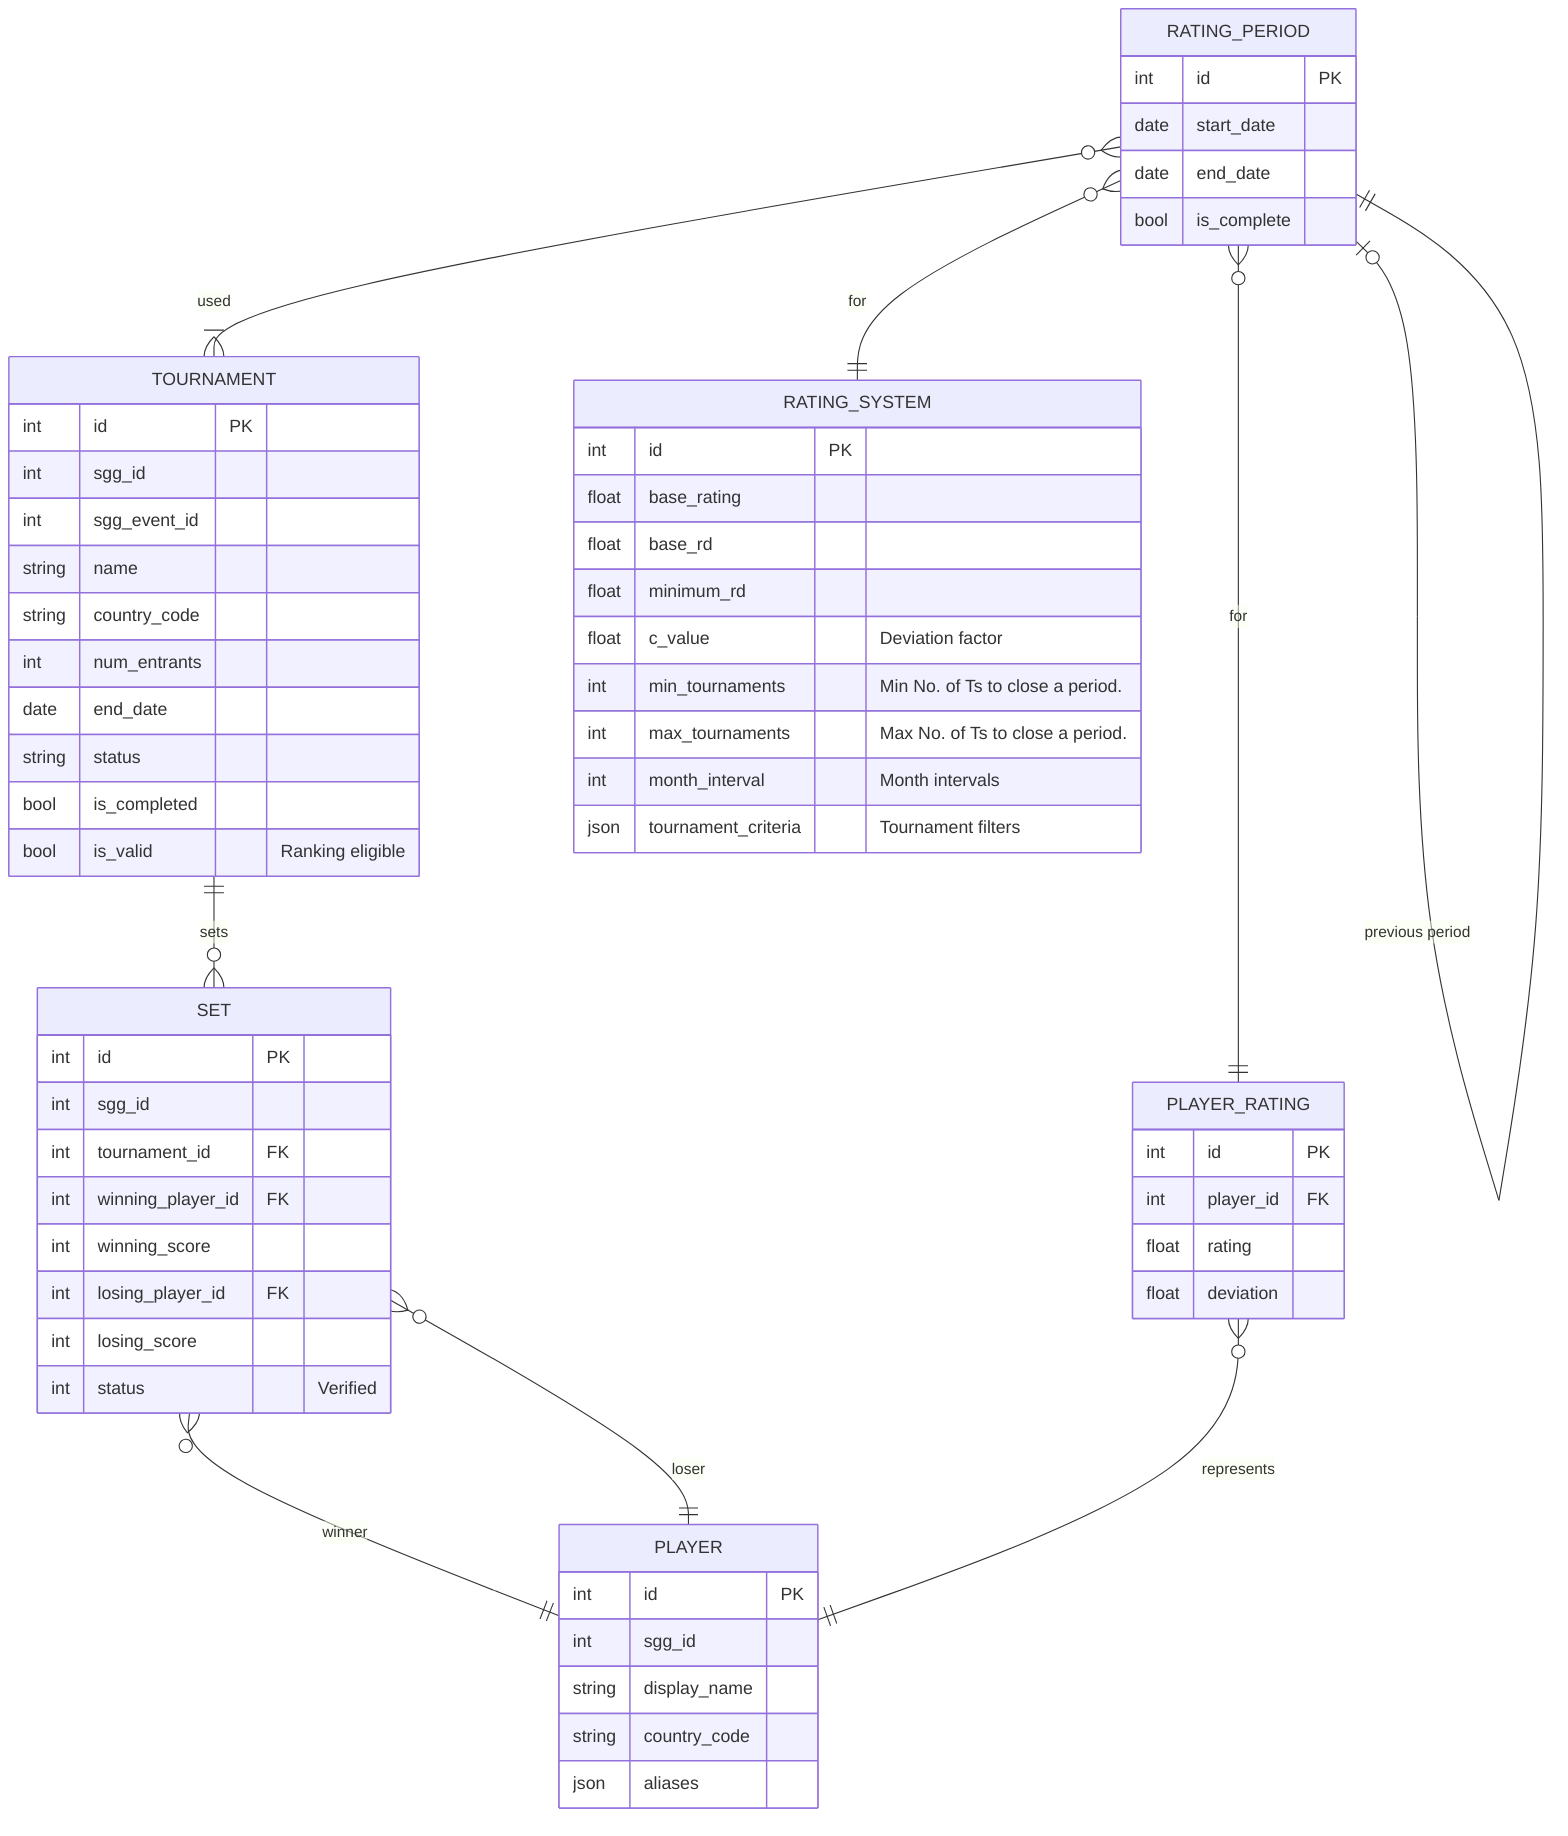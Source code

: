 erDiagram
    TOURNAMENT {
        int id PK
        int sgg_id
        int sgg_event_id
        string name
        string country_code
        int num_entrants
        date end_date
        string status
        bool is_completed
        bool is_valid "Ranking eligible"
    }
    SET {
        int id PK
        int sgg_id
        int tournament_id FK
        int winning_player_id FK
        int winning_score
        int losing_player_id FK
        int losing_score
        int status "Verified"
    }
    PLAYER {
        int id PK
        int sgg_id
        string display_name
        string country_code
        json aliases
    }
    RATING_SYSTEM {
        int id PK
        float base_rating
        float base_rd
        float minimum_rd
        float c_value "Deviation factor"
        int min_tournaments "Min No. of Ts to close a period."
        int max_tournaments "Max No. of Ts to close a period."
        int month_interval "Month intervals"
        json tournament_criteria "Tournament filters"
    }
    RATING_PERIOD {
        int id PK
        date start_date
        date end_date
        bool is_complete
    }
    PLAYER_RATING {
        int id PK
        int player_id FK
        float rating
        float deviation
    }


    TOURNAMENT ||--o{ SET : sets
    SET }o--|| PLAYER : winner
    SET }o--|| PLAYER : loser
    RATING_PERIOD }o--|| RATING_SYSTEM: for
    RATING_PERIOD }o--|| PLAYER_RATING: for
    RATING_PERIOD }o--|{ TOURNAMENT: used
    PLAYER_RATING }o--|| PLAYER: represents
    RATING_PERIOD o|--|| RATING_PERIOD: "previous period"